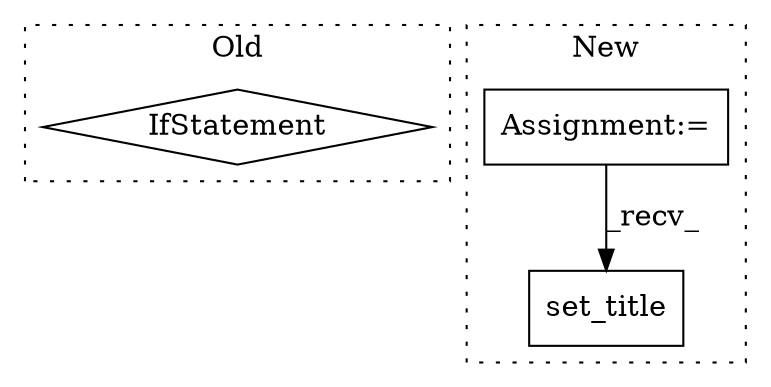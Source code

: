 digraph G {
subgraph cluster0 {
1 [label="IfStatement" a="25" s="633,649" l="4,2" shape="diamond"];
label = "Old";
style="dotted";
}
subgraph cluster1 {
2 [label="set_title" a="32" s="1578,1593" l="10,1" shape="box"];
3 [label="Assignment:=" a="7" s="904" l="4" shape="box"];
label = "New";
style="dotted";
}
3 -> 2 [label="_recv_"];
}